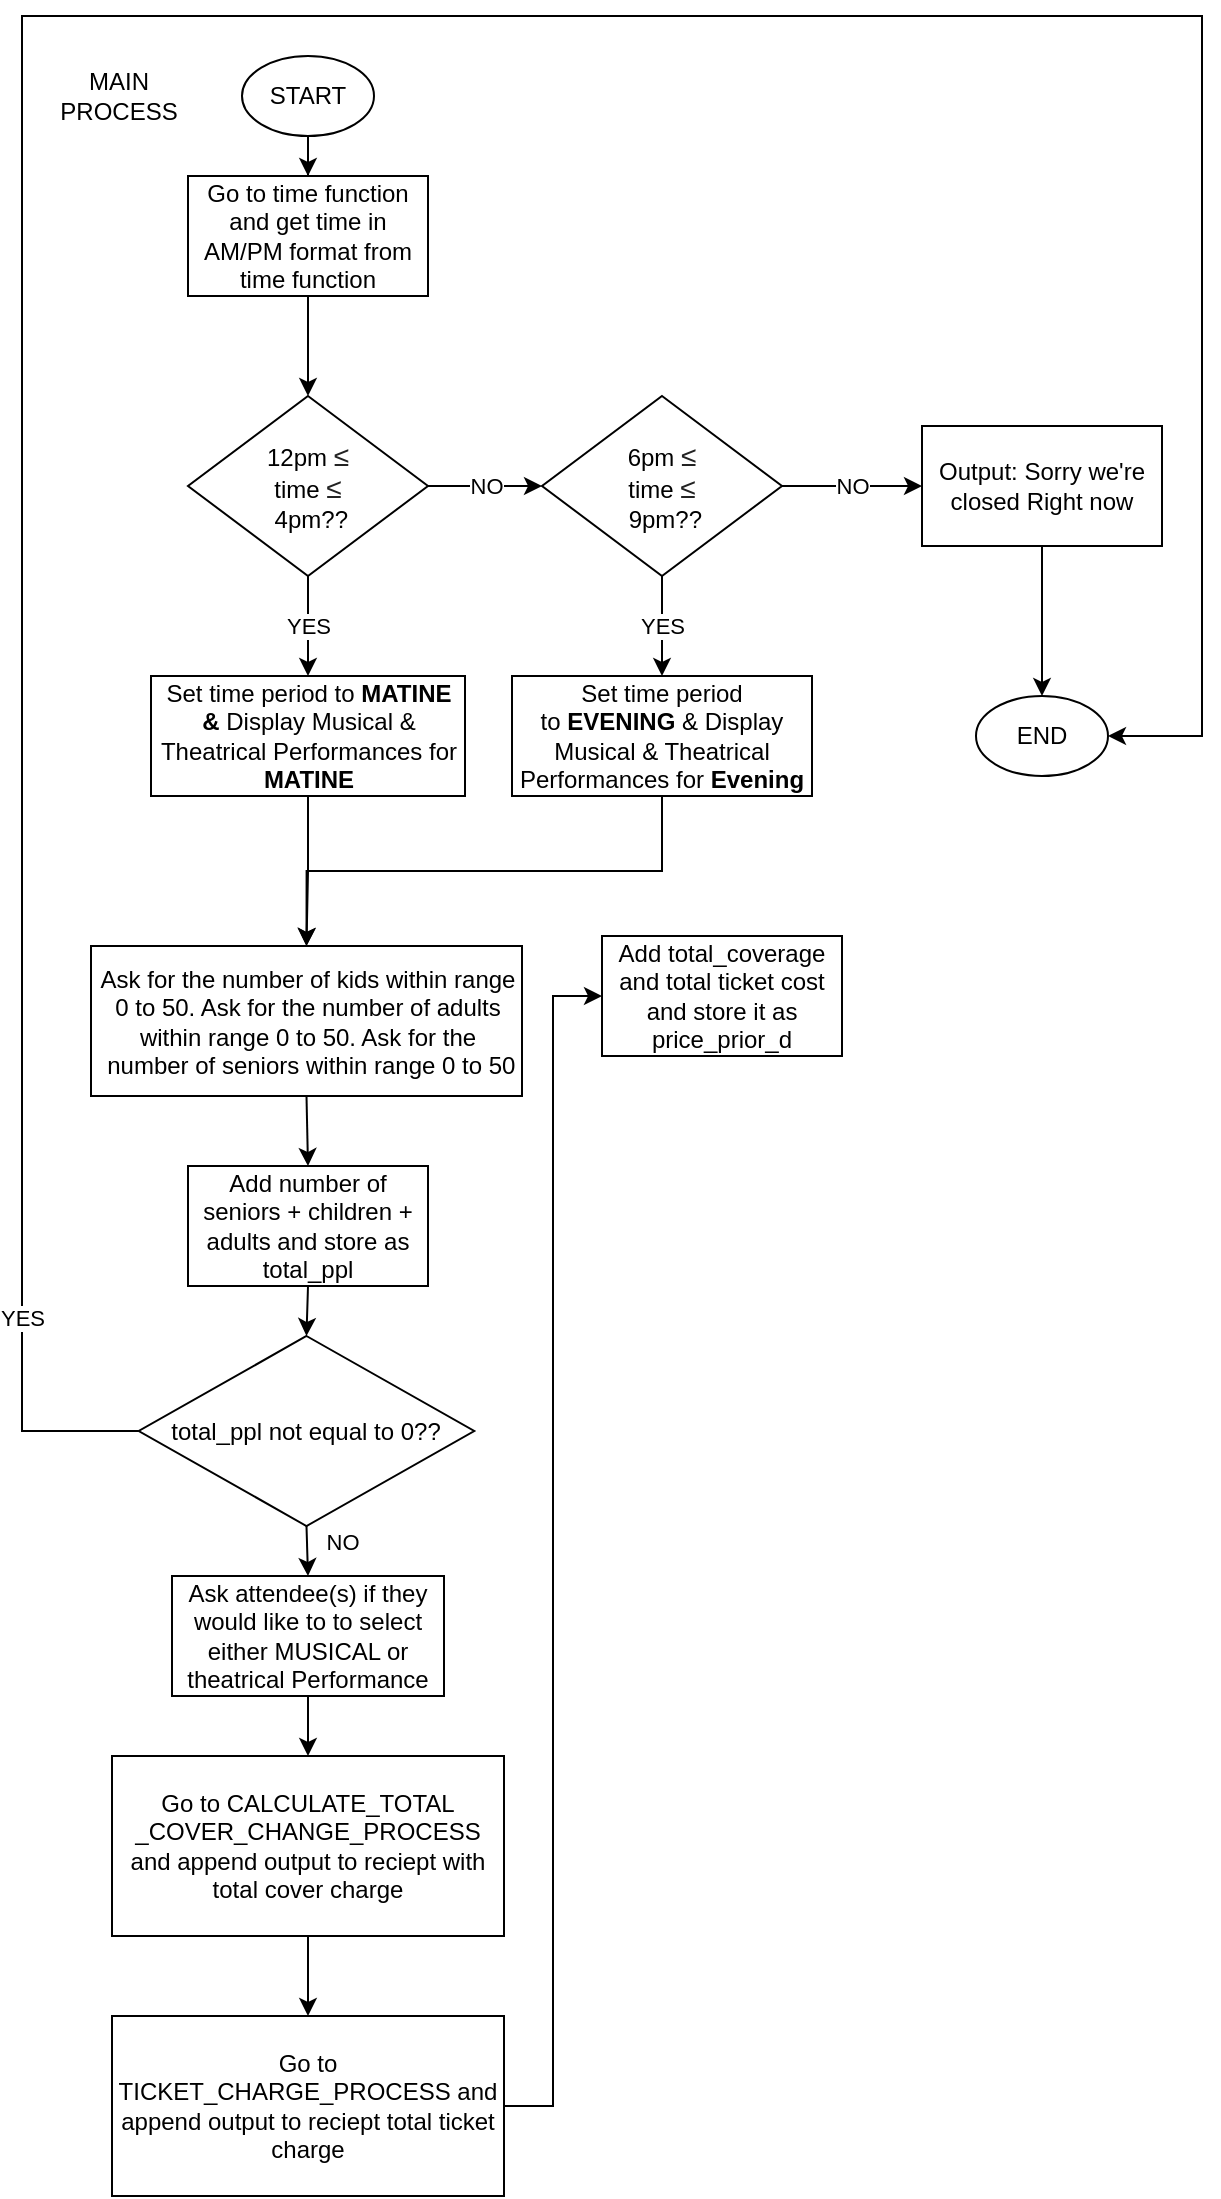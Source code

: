 <mxfile version="12.8.1" type="github">
  <diagram id="C5RBs43oDa-KdzZeNtuy" name="Page-1">
    <mxGraphModel dx="1447" dy="750" grid="1" gridSize="10" guides="1" tooltips="1" connect="1" arrows="1" fold="1" page="1" pageScale="1" pageWidth="827" pageHeight="1169" math="0" shadow="0">
      <root>
        <mxCell id="WIyWlLk6GJQsqaUBKTNV-0" />
        <mxCell id="WIyWlLk6GJQsqaUBKTNV-1" parent="WIyWlLk6GJQsqaUBKTNV-0" />
        <mxCell id="xWlfnGzNrt-8DEseAGjF-9" value="" style="edgeStyle=orthogonalEdgeStyle;rounded=0;orthogonalLoop=1;jettySize=auto;html=1;" edge="1" parent="WIyWlLk6GJQsqaUBKTNV-1" source="dcIEWkbj7qrLP5iOHdTd-0" target="dcIEWkbj7qrLP5iOHdTd-11">
          <mxGeometry relative="1" as="geometry" />
        </mxCell>
        <mxCell id="dcIEWkbj7qrLP5iOHdTd-0" value="START" style="ellipse;whiteSpace=wrap;html=1;" parent="WIyWlLk6GJQsqaUBKTNV-1" vertex="1">
          <mxGeometry x="130" y="30" width="66" height="40" as="geometry" />
        </mxCell>
        <mxCell id="xWlfnGzNrt-8DEseAGjF-30" style="edgeStyle=orthogonalEdgeStyle;rounded=0;orthogonalLoop=1;jettySize=auto;html=1;exitX=0.5;exitY=1;exitDx=0;exitDy=0;entryX=0.5;entryY=0;entryDx=0;entryDy=0;" edge="1" parent="WIyWlLk6GJQsqaUBKTNV-1" source="dcIEWkbj7qrLP5iOHdTd-4" target="xWlfnGzNrt-8DEseAGjF-28">
          <mxGeometry relative="1" as="geometry" />
        </mxCell>
        <mxCell id="dcIEWkbj7qrLP5iOHdTd-4" value="Ask for the number of kids within range 0 to 50. Ask for the number of adults within range 0 to 50. Ask&amp;nbsp;for the&lt;br&gt;&amp;nbsp;number of seniors within range 0 to 50" style="rounded=0;whiteSpace=wrap;html=1;" parent="WIyWlLk6GJQsqaUBKTNV-1" vertex="1">
          <mxGeometry x="54.5" y="475" width="215.5" height="75" as="geometry" />
        </mxCell>
        <mxCell id="dcIEWkbj7qrLP5iOHdTd-7" value="MAIN&lt;br&gt;PROCESS" style="text;html=1;align=center;verticalAlign=middle;resizable=0;points=[];autosize=1;" parent="WIyWlLk6GJQsqaUBKTNV-1" vertex="1">
          <mxGeometry x="33" y="35" width="70" height="30" as="geometry" />
        </mxCell>
        <mxCell id="xWlfnGzNrt-8DEseAGjF-22" value="" style="edgeStyle=orthogonalEdgeStyle;rounded=0;orthogonalLoop=1;jettySize=auto;html=1;" edge="1" parent="WIyWlLk6GJQsqaUBKTNV-1" source="dcIEWkbj7qrLP5iOHdTd-8" target="xWlfnGzNrt-8DEseAGjF-21">
          <mxGeometry relative="1" as="geometry" />
        </mxCell>
        <mxCell id="dcIEWkbj7qrLP5iOHdTd-8" value="Go to CALCULATE_TOTAL&lt;br&gt;_COVER_CHANGE_PROCESS and append output to reciept with total cover charge" style="rounded=0;whiteSpace=wrap;html=1;" parent="WIyWlLk6GJQsqaUBKTNV-1" vertex="1">
          <mxGeometry x="65" y="880" width="196" height="90" as="geometry" />
        </mxCell>
        <mxCell id="xWlfnGzNrt-8DEseAGjF-20" value="" style="edgeStyle=orthogonalEdgeStyle;rounded=0;orthogonalLoop=1;jettySize=auto;html=1;" edge="1" parent="WIyWlLk6GJQsqaUBKTNV-1" source="dcIEWkbj7qrLP5iOHdTd-10" target="dcIEWkbj7qrLP5iOHdTd-8">
          <mxGeometry relative="1" as="geometry" />
        </mxCell>
        <mxCell id="dcIEWkbj7qrLP5iOHdTd-10" value="Ask attendee(s) if they would like to to select either MUSICAL or theatrical Performance" style="rounded=0;whiteSpace=wrap;html=1;" parent="WIyWlLk6GJQsqaUBKTNV-1" vertex="1">
          <mxGeometry x="95" y="790" width="136" height="60" as="geometry" />
        </mxCell>
        <mxCell id="xWlfnGzNrt-8DEseAGjF-10" value="" style="edgeStyle=orthogonalEdgeStyle;rounded=0;orthogonalLoop=1;jettySize=auto;html=1;" edge="1" parent="WIyWlLk6GJQsqaUBKTNV-1" source="dcIEWkbj7qrLP5iOHdTd-11" target="xWlfnGzNrt-8DEseAGjF-1">
          <mxGeometry relative="1" as="geometry" />
        </mxCell>
        <mxCell id="dcIEWkbj7qrLP5iOHdTd-11" value="Go to time function and get time in AM/PM format from time function" style="rounded=0;whiteSpace=wrap;html=1;" parent="WIyWlLk6GJQsqaUBKTNV-1" vertex="1">
          <mxGeometry x="103" y="90" width="120" height="60" as="geometry" />
        </mxCell>
        <mxCell id="xWlfnGzNrt-8DEseAGjF-0" value="NO" style="edgeStyle=orthogonalEdgeStyle;rounded=0;orthogonalLoop=1;jettySize=auto;html=1;" edge="1" parent="WIyWlLk6GJQsqaUBKTNV-1" source="xWlfnGzNrt-8DEseAGjF-1" target="xWlfnGzNrt-8DEseAGjF-3">
          <mxGeometry relative="1" as="geometry" />
        </mxCell>
        <mxCell id="xWlfnGzNrt-8DEseAGjF-13" value="YES" style="edgeStyle=orthogonalEdgeStyle;rounded=0;orthogonalLoop=1;jettySize=auto;html=1;" edge="1" parent="WIyWlLk6GJQsqaUBKTNV-1" source="xWlfnGzNrt-8DEseAGjF-1" target="xWlfnGzNrt-8DEseAGjF-11">
          <mxGeometry relative="1" as="geometry" />
        </mxCell>
        <mxCell id="xWlfnGzNrt-8DEseAGjF-1" value="12pm&amp;nbsp;&lt;span style=&quot;color: rgb(34 , 34 , 34) ; font-family: &amp;#34;arial&amp;#34; , sans-serif ; font-size: 14px ; text-align: left ; background-color: rgb(255 , 255 , 255)&quot;&gt;≤&lt;/span&gt;&lt;br&gt;time&amp;nbsp;&lt;span style=&quot;color: rgb(34 , 34 , 34) ; font-family: &amp;#34;arial&amp;#34; , sans-serif ; font-size: 14px ; text-align: left ; background-color: rgb(255 , 255 , 255)&quot;&gt;≤&lt;/span&gt;&lt;br&gt;&amp;nbsp;4pm??" style="rhombus;whiteSpace=wrap;html=1;" vertex="1" parent="WIyWlLk6GJQsqaUBKTNV-1">
          <mxGeometry x="103" y="200" width="120" height="90" as="geometry" />
        </mxCell>
        <mxCell id="xWlfnGzNrt-8DEseAGjF-2" value="NO" style="edgeStyle=orthogonalEdgeStyle;rounded=0;orthogonalLoop=1;jettySize=auto;html=1;entryX=0;entryY=0.5;entryDx=0;entryDy=0;" edge="1" parent="WIyWlLk6GJQsqaUBKTNV-1" source="xWlfnGzNrt-8DEseAGjF-3" target="xWlfnGzNrt-8DEseAGjF-8">
          <mxGeometry relative="1" as="geometry" />
        </mxCell>
        <mxCell id="xWlfnGzNrt-8DEseAGjF-14" value="YES" style="edgeStyle=orthogonalEdgeStyle;rounded=0;orthogonalLoop=1;jettySize=auto;html=1;" edge="1" parent="WIyWlLk6GJQsqaUBKTNV-1" source="xWlfnGzNrt-8DEseAGjF-3" target="xWlfnGzNrt-8DEseAGjF-12">
          <mxGeometry relative="1" as="geometry" />
        </mxCell>
        <mxCell id="xWlfnGzNrt-8DEseAGjF-3" value="&lt;span style=&quot;white-space: normal&quot;&gt;6pm&amp;nbsp;&lt;/span&gt;&lt;span style=&quot;white-space: normal ; color: rgb(34 , 34 , 34) ; font-family: &amp;#34;arial&amp;#34; , sans-serif ; font-size: 14px ; text-align: left ; background-color: rgb(255 , 255 , 255)&quot;&gt;≤&lt;/span&gt;&lt;br style=&quot;white-space: normal&quot;&gt;&lt;span style=&quot;white-space: normal&quot;&gt;time&amp;nbsp;&lt;/span&gt;&lt;span style=&quot;white-space: normal ; color: rgb(34 , 34 , 34) ; font-family: &amp;#34;arial&amp;#34; , sans-serif ; font-size: 14px ; text-align: left ; background-color: rgb(255 , 255 , 255)&quot;&gt;≤&lt;/span&gt;&lt;br style=&quot;white-space: normal&quot;&gt;&lt;span style=&quot;white-space: normal&quot;&gt;&amp;nbsp;9pm??&lt;/span&gt;" style="rhombus;whiteSpace=wrap;html=1;" vertex="1" parent="WIyWlLk6GJQsqaUBKTNV-1">
          <mxGeometry x="280" y="200" width="120" height="90" as="geometry" />
        </mxCell>
        <mxCell id="xWlfnGzNrt-8DEseAGjF-17" value="" style="edgeStyle=orthogonalEdgeStyle;rounded=0;orthogonalLoop=1;jettySize=auto;html=1;entryX=0.5;entryY=0;entryDx=0;entryDy=0;" edge="1" parent="WIyWlLk6GJQsqaUBKTNV-1" source="xWlfnGzNrt-8DEseAGjF-8" target="xWlfnGzNrt-8DEseAGjF-16">
          <mxGeometry relative="1" as="geometry" />
        </mxCell>
        <mxCell id="xWlfnGzNrt-8DEseAGjF-8" value="Output: Sorry we&#39;re closed Right now" style="rounded=0;whiteSpace=wrap;html=1;" vertex="1" parent="WIyWlLk6GJQsqaUBKTNV-1">
          <mxGeometry x="470" y="215" width="120" height="60" as="geometry" />
        </mxCell>
        <mxCell id="xWlfnGzNrt-8DEseAGjF-18" style="edgeStyle=orthogonalEdgeStyle;rounded=0;orthogonalLoop=1;jettySize=auto;html=1;entryX=0.5;entryY=0;entryDx=0;entryDy=0;exitX=0.5;exitY=1;exitDx=0;exitDy=0;" edge="1" parent="WIyWlLk6GJQsqaUBKTNV-1" source="xWlfnGzNrt-8DEseAGjF-11" target="dcIEWkbj7qrLP5iOHdTd-4">
          <mxGeometry relative="1" as="geometry">
            <mxPoint x="163" y="420" as="sourcePoint" />
          </mxGeometry>
        </mxCell>
        <mxCell id="xWlfnGzNrt-8DEseAGjF-11" value="Set time period to &lt;b&gt;MATINE &amp;amp;&amp;nbsp;&lt;/b&gt;Display Musical &amp;amp; Theatrical Performances for &lt;b&gt;MATINE&lt;/b&gt;" style="rounded=0;whiteSpace=wrap;html=1;" vertex="1" parent="WIyWlLk6GJQsqaUBKTNV-1">
          <mxGeometry x="84.5" y="340" width="157" height="60" as="geometry" />
        </mxCell>
        <mxCell id="xWlfnGzNrt-8DEseAGjF-19" style="edgeStyle=orthogonalEdgeStyle;rounded=0;orthogonalLoop=1;jettySize=auto;html=1;entryX=0.5;entryY=0;entryDx=0;entryDy=0;exitX=0.5;exitY=1;exitDx=0;exitDy=0;" edge="1" parent="WIyWlLk6GJQsqaUBKTNV-1" source="xWlfnGzNrt-8DEseAGjF-12" target="dcIEWkbj7qrLP5iOHdTd-4">
          <mxGeometry relative="1" as="geometry">
            <mxPoint x="251.0" y="420" as="sourcePoint" />
          </mxGeometry>
        </mxCell>
        <mxCell id="xWlfnGzNrt-8DEseAGjF-12" value="Set time period to&lt;b&gt;&amp;nbsp;EVENING &lt;/b&gt;&amp;amp; Display Musical &amp;amp; Theatrical Performances for &lt;b&gt;Evening&lt;/b&gt;" style="rounded=0;whiteSpace=wrap;html=1;" vertex="1" parent="WIyWlLk6GJQsqaUBKTNV-1">
          <mxGeometry x="265" y="340" width="150" height="60" as="geometry" />
        </mxCell>
        <mxCell id="xWlfnGzNrt-8DEseAGjF-16" value="END" style="ellipse;whiteSpace=wrap;html=1;" vertex="1" parent="WIyWlLk6GJQsqaUBKTNV-1">
          <mxGeometry x="497" y="350" width="66" height="40" as="geometry" />
        </mxCell>
        <mxCell id="xWlfnGzNrt-8DEseAGjF-27" style="edgeStyle=orthogonalEdgeStyle;rounded=0;orthogonalLoop=1;jettySize=auto;html=1;exitX=1;exitY=0.5;exitDx=0;exitDy=0;entryX=0;entryY=0.5;entryDx=0;entryDy=0;" edge="1" parent="WIyWlLk6GJQsqaUBKTNV-1" source="xWlfnGzNrt-8DEseAGjF-21" target="xWlfnGzNrt-8DEseAGjF-24">
          <mxGeometry relative="1" as="geometry" />
        </mxCell>
        <mxCell id="xWlfnGzNrt-8DEseAGjF-21" value="Go to TICKET_CHARGE_PROCESS and append output to reciept total ticket charge" style="rounded=0;whiteSpace=wrap;html=1;" vertex="1" parent="WIyWlLk6GJQsqaUBKTNV-1">
          <mxGeometry x="65" y="1010" width="196" height="90" as="geometry" />
        </mxCell>
        <mxCell id="xWlfnGzNrt-8DEseAGjF-24" value="Add total_coverage and total ticket cost and store it as price_prior_d" style="rounded=0;whiteSpace=wrap;html=1;" vertex="1" parent="WIyWlLk6GJQsqaUBKTNV-1">
          <mxGeometry x="310" y="470" width="120" height="60" as="geometry" />
        </mxCell>
        <mxCell id="xWlfnGzNrt-8DEseAGjF-31" style="edgeStyle=orthogonalEdgeStyle;rounded=0;orthogonalLoop=1;jettySize=auto;html=1;exitX=0.5;exitY=1;exitDx=0;exitDy=0;entryX=0.5;entryY=0;entryDx=0;entryDy=0;" edge="1" parent="WIyWlLk6GJQsqaUBKTNV-1" source="xWlfnGzNrt-8DEseAGjF-28" target="xWlfnGzNrt-8DEseAGjF-29">
          <mxGeometry relative="1" as="geometry" />
        </mxCell>
        <mxCell id="xWlfnGzNrt-8DEseAGjF-28" value="Add number of seniors + children + adults and store as total_ppl" style="rounded=0;whiteSpace=wrap;html=1;" vertex="1" parent="WIyWlLk6GJQsqaUBKTNV-1">
          <mxGeometry x="103" y="585" width="120" height="60" as="geometry" />
        </mxCell>
        <mxCell id="xWlfnGzNrt-8DEseAGjF-33" value="NO" style="edgeStyle=orthogonalEdgeStyle;rounded=0;orthogonalLoop=1;jettySize=auto;html=1;exitX=0.5;exitY=1;exitDx=0;exitDy=0;entryX=0.5;entryY=0;entryDx=0;entryDy=0;" edge="1" parent="WIyWlLk6GJQsqaUBKTNV-1" source="xWlfnGzNrt-8DEseAGjF-29" target="dcIEWkbj7qrLP5iOHdTd-10">
          <mxGeometry x="-0.216" y="17" relative="1" as="geometry">
            <mxPoint y="-1" as="offset" />
          </mxGeometry>
        </mxCell>
        <mxCell id="xWlfnGzNrt-8DEseAGjF-34" value="YES" style="edgeStyle=orthogonalEdgeStyle;rounded=0;orthogonalLoop=1;jettySize=auto;html=1;entryX=1;entryY=0.5;entryDx=0;entryDy=0;exitX=0;exitY=0.5;exitDx=0;exitDy=0;" edge="1" parent="WIyWlLk6GJQsqaUBKTNV-1" source="xWlfnGzNrt-8DEseAGjF-29" target="xWlfnGzNrt-8DEseAGjF-16">
          <mxGeometry x="-0.869" relative="1" as="geometry">
            <Array as="points">
              <mxPoint x="20" y="718" />
              <mxPoint x="20" y="10" />
              <mxPoint x="610" y="10" />
              <mxPoint x="610" y="370" />
            </Array>
            <mxPoint y="1" as="offset" />
          </mxGeometry>
        </mxCell>
        <mxCell id="xWlfnGzNrt-8DEseAGjF-29" value="total_ppl not equal to 0??" style="rhombus;whiteSpace=wrap;html=1;" vertex="1" parent="WIyWlLk6GJQsqaUBKTNV-1">
          <mxGeometry x="78.37" y="670" width="167.75" height="95" as="geometry" />
        </mxCell>
      </root>
    </mxGraphModel>
  </diagram>
</mxfile>
